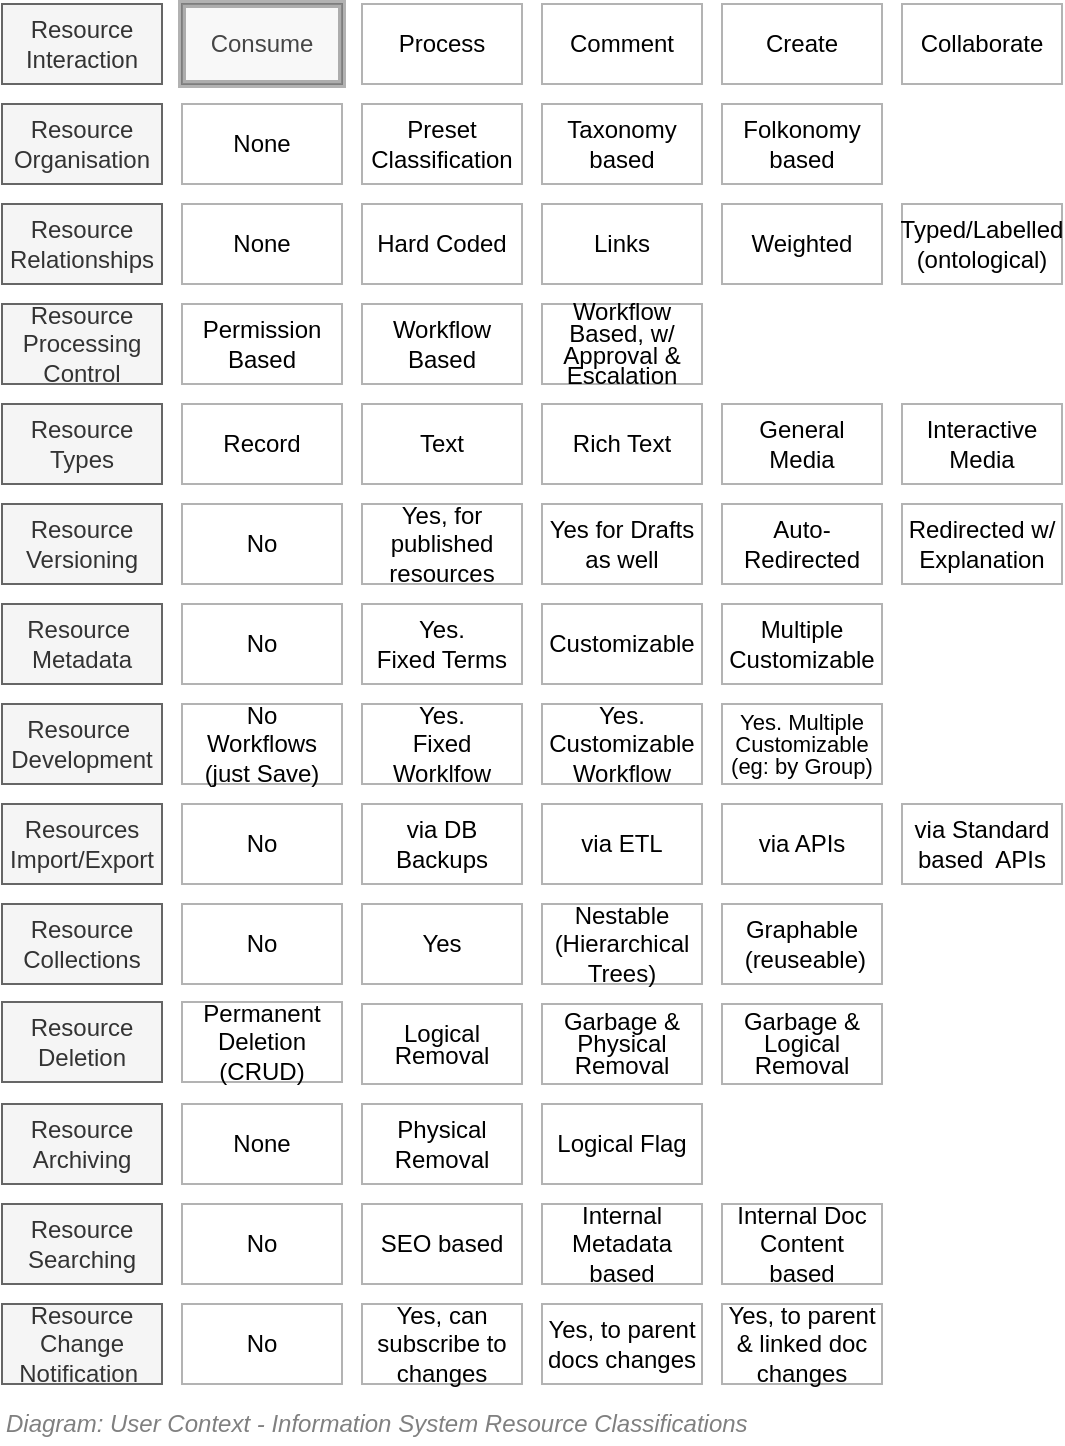 <mxfile compressed="false" version="20.3.0" type="device">
  <diagram id="2QMbMTIytGWuBn-0junR" name="User Context/Resource Classifications">
    <mxGraphModel dx="782" dy="549" grid="1" gridSize="10" guides="1" tooltips="1" connect="1" arrows="1" fold="1" page="1" pageScale="1" pageWidth="850" pageHeight="1100" math="0" shadow="0">
      <root>
        <mxCell id="gPSXmgNhfjr7eHuJ0MvQ-0" />
        <mxCell id="gPSXmgNhfjr7eHuJ0MvQ-1" parent="gPSXmgNhfjr7eHuJ0MvQ-0" />
        <mxCell id="gPSXmgNhfjr7eHuJ0MvQ-2" value="Resource&lt;br&gt;Interaction" style="rounded=0;whiteSpace=wrap;html=1;shadow=0;glass=0;comic=0;strokeColor=#666666;fillColor=#f5f5f5;fontSize=12;align=center;fontColor=#333333;" parent="gPSXmgNhfjr7eHuJ0MvQ-1" vertex="1">
          <mxGeometry x="120" y="200" width="80" height="40" as="geometry" />
        </mxCell>
        <mxCell id="gPSXmgNhfjr7eHuJ0MvQ-3" value="Consume" style="rounded=0;whiteSpace=wrap;html=1;shadow=0;glass=0;comic=0;strokeColor=#B3B3B3;fillColor=none;fontSize=12;align=center;" parent="gPSXmgNhfjr7eHuJ0MvQ-1" vertex="1">
          <mxGeometry x="210" y="200" width="80" height="40" as="geometry" />
        </mxCell>
        <mxCell id="gPSXmgNhfjr7eHuJ0MvQ-4" value="Comment" style="rounded=0;whiteSpace=wrap;html=1;shadow=0;glass=0;comic=0;strokeColor=#B3B3B3;fillColor=none;fontSize=12;align=center;" parent="gPSXmgNhfjr7eHuJ0MvQ-1" vertex="1">
          <mxGeometry x="390" y="200" width="80" height="40" as="geometry" />
        </mxCell>
        <mxCell id="gPSXmgNhfjr7eHuJ0MvQ-5" value="Collaborate" style="rounded=0;whiteSpace=wrap;html=1;shadow=0;glass=0;comic=0;strokeColor=#B3B3B3;fillColor=none;fontSize=12;align=center;" parent="gPSXmgNhfjr7eHuJ0MvQ-1" vertex="1">
          <mxGeometry x="570" y="200" width="80" height="40" as="geometry" />
        </mxCell>
        <mxCell id="gPSXmgNhfjr7eHuJ0MvQ-6" value="Create" style="rounded=0;whiteSpace=wrap;html=1;shadow=0;glass=0;comic=0;strokeColor=#B3B3B3;fillColor=none;fontSize=12;align=center;" parent="gPSXmgNhfjr7eHuJ0MvQ-1" vertex="1">
          <mxGeometry x="480" y="200" width="80" height="40" as="geometry" />
        </mxCell>
        <mxCell id="gPSXmgNhfjr7eHuJ0MvQ-7" value="Resource Types" style="rounded=0;whiteSpace=wrap;html=1;shadow=0;glass=0;comic=0;strokeColor=#666666;fillColor=#f5f5f5;fontSize=12;align=center;fontColor=#333333;" parent="gPSXmgNhfjr7eHuJ0MvQ-1" vertex="1">
          <mxGeometry x="120" y="400" width="80" height="40" as="geometry" />
        </mxCell>
        <mxCell id="gPSXmgNhfjr7eHuJ0MvQ-8" value="Resource&amp;nbsp;&lt;br style=&quot;font-size: 12px&quot;&gt;Development" style="rounded=0;whiteSpace=wrap;html=1;shadow=0;glass=0;comic=0;strokeColor=#666666;fillColor=#f5f5f5;fontSize=12;align=center;fontColor=#333333;" parent="gPSXmgNhfjr7eHuJ0MvQ-1" vertex="1">
          <mxGeometry x="120" y="550" width="80" height="40" as="geometry" />
        </mxCell>
        <mxCell id="gPSXmgNhfjr7eHuJ0MvQ-9" value="No&lt;br&gt;Workflows (just Save)" style="rounded=0;whiteSpace=wrap;html=1;shadow=0;glass=0;comic=0;strokeColor=#B3B3B3;fillColor=none;fontSize=12;align=center;" parent="gPSXmgNhfjr7eHuJ0MvQ-1" vertex="1">
          <mxGeometry x="210" y="550" width="80" height="40" as="geometry" />
        </mxCell>
        <mxCell id="gPSXmgNhfjr7eHuJ0MvQ-10" value="Yes.&lt;br style=&quot;font-size: 12px&quot;&gt;Fixed Worklfow" style="rounded=0;whiteSpace=wrap;html=1;shadow=0;glass=0;comic=0;strokeColor=#B3B3B3;fillColor=none;fontSize=12;align=center;" parent="gPSXmgNhfjr7eHuJ0MvQ-1" vertex="1">
          <mxGeometry x="300" y="550" width="80" height="40" as="geometry" />
        </mxCell>
        <mxCell id="gPSXmgNhfjr7eHuJ0MvQ-11" value="Yes.&lt;br&gt;Customizable Workflow" style="rounded=0;whiteSpace=wrap;html=1;shadow=0;glass=0;comic=0;strokeColor=#B3B3B3;fillColor=none;fontSize=12;align=center;" parent="gPSXmgNhfjr7eHuJ0MvQ-1" vertex="1">
          <mxGeometry x="390" y="550" width="80" height="40" as="geometry" />
        </mxCell>
        <mxCell id="gPSXmgNhfjr7eHuJ0MvQ-12" value="&lt;p style=&quot;line-height: 100% ; font-size: 11px&quot;&gt;Yes. Multiple&lt;br style=&quot;font-size: 12px&quot;&gt;Customizable (eg: by Group)&lt;/p&gt;" style="rounded=0;whiteSpace=wrap;html=1;shadow=0;glass=0;comic=0;strokeColor=#B3B3B3;fillColor=none;fontSize=12;align=center;" parent="gPSXmgNhfjr7eHuJ0MvQ-1" vertex="1">
          <mxGeometry x="480" y="550" width="80" height="40" as="geometry" />
        </mxCell>
        <mxCell id="gPSXmgNhfjr7eHuJ0MvQ-13" value="Resource&amp;nbsp;&lt;br style=&quot;font-size: 12px&quot;&gt;Metadata" style="rounded=0;whiteSpace=wrap;html=1;shadow=0;glass=0;comic=0;strokeColor=#666666;fillColor=#f5f5f5;fontSize=12;align=center;fontColor=#333333;" parent="gPSXmgNhfjr7eHuJ0MvQ-1" vertex="1">
          <mxGeometry x="120" y="500" width="80" height="40" as="geometry" />
        </mxCell>
        <mxCell id="gPSXmgNhfjr7eHuJ0MvQ-14" value="No" style="rounded=0;whiteSpace=wrap;html=1;shadow=0;glass=0;comic=0;strokeColor=#B3B3B3;fillColor=none;fontSize=12;align=center;" parent="gPSXmgNhfjr7eHuJ0MvQ-1" vertex="1">
          <mxGeometry x="210" y="500" width="80" height="40" as="geometry" />
        </mxCell>
        <mxCell id="gPSXmgNhfjr7eHuJ0MvQ-15" value="Yes.&lt;br style=&quot;font-size: 12px&quot;&gt;Fixed Terms" style="rounded=0;whiteSpace=wrap;html=1;shadow=0;glass=0;comic=0;strokeColor=#B3B3B3;fillColor=none;fontSize=12;align=center;" parent="gPSXmgNhfjr7eHuJ0MvQ-1" vertex="1">
          <mxGeometry x="300" y="500" width="80" height="40" as="geometry" />
        </mxCell>
        <mxCell id="gPSXmgNhfjr7eHuJ0MvQ-16" value="Customizable" style="rounded=0;whiteSpace=wrap;html=1;shadow=0;glass=0;comic=0;strokeColor=#B3B3B3;fillColor=none;fontSize=12;align=center;" parent="gPSXmgNhfjr7eHuJ0MvQ-1" vertex="1">
          <mxGeometry x="390" y="500" width="80" height="40" as="geometry" />
        </mxCell>
        <mxCell id="gPSXmgNhfjr7eHuJ0MvQ-17" value="Multiple&lt;br style=&quot;font-size: 12px;&quot;&gt;Customizable" style="rounded=0;whiteSpace=wrap;html=1;shadow=0;glass=0;comic=0;strokeColor=#B3B3B3;fillColor=none;fontSize=12;align=center;" parent="gPSXmgNhfjr7eHuJ0MvQ-1" vertex="1">
          <mxGeometry x="480" y="500" width="80" height="40" as="geometry" />
        </mxCell>
        <mxCell id="gPSXmgNhfjr7eHuJ0MvQ-18" value="No" style="rounded=0;whiteSpace=wrap;html=1;shadow=0;glass=0;comic=0;strokeColor=#B3B3B3;fillColor=none;fontSize=12;align=center;" parent="gPSXmgNhfjr7eHuJ0MvQ-1" vertex="1">
          <mxGeometry x="210" y="450" width="80" height="40" as="geometry" />
        </mxCell>
        <mxCell id="gPSXmgNhfjr7eHuJ0MvQ-19" value="Resource Versioning" style="rounded=0;whiteSpace=wrap;html=1;shadow=0;glass=0;comic=0;strokeColor=#666666;fillColor=#f5f5f5;fontSize=12;align=center;fontColor=#333333;" parent="gPSXmgNhfjr7eHuJ0MvQ-1" vertex="1">
          <mxGeometry x="120" y="450" width="80" height="40" as="geometry" />
        </mxCell>
        <mxCell id="gPSXmgNhfjr7eHuJ0MvQ-20" value="Yes, for published resources" style="rounded=0;whiteSpace=wrap;html=1;shadow=0;glass=0;comic=0;strokeColor=#B3B3B3;fillColor=none;fontSize=12;align=center;" parent="gPSXmgNhfjr7eHuJ0MvQ-1" vertex="1">
          <mxGeometry x="300" y="450" width="80" height="40" as="geometry" />
        </mxCell>
        <mxCell id="gPSXmgNhfjr7eHuJ0MvQ-21" value="Redirected w/ Explanation" style="rounded=0;whiteSpace=wrap;html=1;shadow=0;glass=0;comic=0;strokeColor=#B3B3B3;fillColor=none;fontSize=12;align=center;" parent="gPSXmgNhfjr7eHuJ0MvQ-1" vertex="1">
          <mxGeometry x="570" y="450" width="80" height="40" as="geometry" />
        </mxCell>
        <mxCell id="gPSXmgNhfjr7eHuJ0MvQ-22" value="Record" style="rounded=0;whiteSpace=wrap;html=1;shadow=0;glass=0;comic=0;strokeColor=#B3B3B3;fillColor=none;fontSize=12;align=center;" parent="gPSXmgNhfjr7eHuJ0MvQ-1" vertex="1">
          <mxGeometry x="210" y="400" width="80" height="40" as="geometry" />
        </mxCell>
        <mxCell id="gPSXmgNhfjr7eHuJ0MvQ-23" value="Resource Processing Control" style="rounded=0;whiteSpace=wrap;html=1;shadow=0;glass=0;comic=0;strokeColor=#666666;fillColor=#f5f5f5;fontSize=12;align=center;fontColor=#333333;" parent="gPSXmgNhfjr7eHuJ0MvQ-1" vertex="1">
          <mxGeometry x="120" y="350" width="80" height="40" as="geometry" />
        </mxCell>
        <mxCell id="gPSXmgNhfjr7eHuJ0MvQ-24" value="Permission Based" style="rounded=0;whiteSpace=wrap;html=1;shadow=0;glass=0;comic=0;strokeColor=#B3B3B3;fillColor=none;fontSize=12;align=center;" parent="gPSXmgNhfjr7eHuJ0MvQ-1" vertex="1">
          <mxGeometry x="210" y="350" width="80" height="40" as="geometry" />
        </mxCell>
        <mxCell id="gPSXmgNhfjr7eHuJ0MvQ-25" value="Workflow Based" style="rounded=0;whiteSpace=wrap;html=1;shadow=0;glass=0;comic=0;strokeColor=#B3B3B3;fillColor=none;fontSize=12;align=center;" parent="gPSXmgNhfjr7eHuJ0MvQ-1" vertex="1">
          <mxGeometry x="300" y="350" width="80" height="40" as="geometry" />
        </mxCell>
        <mxCell id="gPSXmgNhfjr7eHuJ0MvQ-26" value="&lt;p style=&quot;line-height: 90%&quot;&gt;Workflow Based, w/ Approval &amp;amp; Escalation&lt;/p&gt;" style="rounded=0;whiteSpace=wrap;html=1;shadow=0;glass=0;comic=0;strokeColor=#B3B3B3;fillColor=none;fontSize=12;align=center;" parent="gPSXmgNhfjr7eHuJ0MvQ-1" vertex="1">
          <mxGeometry x="390" y="350" width="80" height="40" as="geometry" />
        </mxCell>
        <mxCell id="gPSXmgNhfjr7eHuJ0MvQ-27" value="Resource Deletion" style="rounded=0;whiteSpace=wrap;html=1;shadow=0;glass=0;comic=0;strokeColor=#666666;fillColor=#f5f5f5;fontSize=12;align=center;fontColor=#333333;" parent="gPSXmgNhfjr7eHuJ0MvQ-1" vertex="1">
          <mxGeometry x="120" y="699" width="80" height="40" as="geometry" />
        </mxCell>
        <mxCell id="gPSXmgNhfjr7eHuJ0MvQ-28" value="Permanent Deletion (CRUD)" style="rounded=0;whiteSpace=wrap;html=1;shadow=0;glass=0;comic=0;strokeColor=#B3B3B3;fillColor=none;fontSize=12;align=center;" parent="gPSXmgNhfjr7eHuJ0MvQ-1" vertex="1">
          <mxGeometry x="210" y="699" width="80" height="40" as="geometry" />
        </mxCell>
        <mxCell id="gPSXmgNhfjr7eHuJ0MvQ-31" value="Resources&lt;br&gt;Import/Export &lt;br&gt;" style="rounded=0;whiteSpace=wrap;html=1;shadow=0;glass=0;comic=0;strokeColor=#666666;fillColor=#f5f5f5;fontSize=12;align=center;fontColor=#333333;" parent="gPSXmgNhfjr7eHuJ0MvQ-1" vertex="1">
          <mxGeometry x="120" y="600" width="80" height="40" as="geometry" />
        </mxCell>
        <mxCell id="gPSXmgNhfjr7eHuJ0MvQ-32" value="No" style="rounded=0;whiteSpace=wrap;html=1;shadow=0;glass=0;comic=0;strokeColor=#B3B3B3;fillColor=none;fontSize=12;align=center;" parent="gPSXmgNhfjr7eHuJ0MvQ-1" vertex="1">
          <mxGeometry x="210" y="600" width="80" height="40" as="geometry" />
        </mxCell>
        <mxCell id="gPSXmgNhfjr7eHuJ0MvQ-33" value="via ETL" style="rounded=0;whiteSpace=wrap;html=1;shadow=0;glass=0;comic=0;strokeColor=#B3B3B3;fillColor=none;fontSize=12;align=center;" parent="gPSXmgNhfjr7eHuJ0MvQ-1" vertex="1">
          <mxGeometry x="390" y="600" width="80" height="40" as="geometry" />
        </mxCell>
        <mxCell id="gPSXmgNhfjr7eHuJ0MvQ-34" value="via DB Backups" style="rounded=0;whiteSpace=wrap;html=1;shadow=0;glass=0;comic=0;strokeColor=#B3B3B3;fillColor=none;fontSize=12;align=center;" parent="gPSXmgNhfjr7eHuJ0MvQ-1" vertex="1">
          <mxGeometry x="300" y="600" width="80" height="40" as="geometry" />
        </mxCell>
        <mxCell id="gPSXmgNhfjr7eHuJ0MvQ-35" value="via APIs" style="rounded=0;whiteSpace=wrap;html=1;shadow=0;glass=0;comic=0;strokeColor=#B3B3B3;fillColor=none;fontSize=12;align=center;" parent="gPSXmgNhfjr7eHuJ0MvQ-1" vertex="1">
          <mxGeometry x="480" y="600" width="80" height="40" as="geometry" />
        </mxCell>
        <mxCell id="gPSXmgNhfjr7eHuJ0MvQ-36" value="via Standard based&amp;nbsp; APIs" style="rounded=0;whiteSpace=wrap;html=1;shadow=0;glass=0;comic=0;strokeColor=#B3B3B3;fillColor=none;fontSize=12;align=center;" parent="gPSXmgNhfjr7eHuJ0MvQ-1" vertex="1">
          <mxGeometry x="570" y="600" width="80" height="40" as="geometry" />
        </mxCell>
        <mxCell id="gPSXmgNhfjr7eHuJ0MvQ-37" value="Resource Collections" style="rounded=0;whiteSpace=wrap;html=1;shadow=0;glass=0;comic=0;strokeColor=#666666;fillColor=#f5f5f5;fontSize=12;align=center;fontColor=#333333;" parent="gPSXmgNhfjr7eHuJ0MvQ-1" vertex="1">
          <mxGeometry x="120" y="650" width="80" height="40" as="geometry" />
        </mxCell>
        <mxCell id="gPSXmgNhfjr7eHuJ0MvQ-38" value="No" style="rounded=0;whiteSpace=wrap;html=1;shadow=0;glass=0;comic=0;strokeColor=#B3B3B3;fillColor=none;fontSize=12;align=center;" parent="gPSXmgNhfjr7eHuJ0MvQ-1" vertex="1">
          <mxGeometry x="210" y="650" width="80" height="40" as="geometry" />
        </mxCell>
        <mxCell id="gPSXmgNhfjr7eHuJ0MvQ-39" value="Yes" style="rounded=0;whiteSpace=wrap;html=1;shadow=0;glass=0;comic=0;strokeColor=#B3B3B3;fillColor=none;fontSize=12;align=center;" parent="gPSXmgNhfjr7eHuJ0MvQ-1" vertex="1">
          <mxGeometry x="300" y="650" width="80" height="40" as="geometry" />
        </mxCell>
        <mxCell id="gPSXmgNhfjr7eHuJ0MvQ-40" value="Nestable (Hierarchical Trees)" style="rounded=0;whiteSpace=wrap;html=1;shadow=0;glass=0;comic=0;strokeColor=#B3B3B3;fillColor=none;fontSize=12;align=center;" parent="gPSXmgNhfjr7eHuJ0MvQ-1" vertex="1">
          <mxGeometry x="390" y="650" width="80" height="40" as="geometry" />
        </mxCell>
        <mxCell id="gPSXmgNhfjr7eHuJ0MvQ-41" value="Graphable&lt;br&gt;&amp;nbsp;(reuseable)" style="rounded=0;whiteSpace=wrap;html=1;shadow=0;glass=0;comic=0;strokeColor=#B3B3B3;fillColor=none;fontSize=12;align=center;" parent="gPSXmgNhfjr7eHuJ0MvQ-1" vertex="1">
          <mxGeometry x="480" y="650" width="80" height="40" as="geometry" />
        </mxCell>
        <mxCell id="gPSXmgNhfjr7eHuJ0MvQ-42" value="Resource Searching" style="rounded=0;whiteSpace=wrap;html=1;shadow=0;glass=0;comic=0;strokeColor=#666666;fillColor=#f5f5f5;fontSize=12;align=center;fontColor=#333333;" parent="gPSXmgNhfjr7eHuJ0MvQ-1" vertex="1">
          <mxGeometry x="120" y="800" width="80" height="40" as="geometry" />
        </mxCell>
        <mxCell id="gPSXmgNhfjr7eHuJ0MvQ-43" value="No" style="rounded=0;whiteSpace=wrap;html=1;shadow=0;glass=0;comic=0;strokeColor=#B3B3B3;fillColor=none;fontSize=12;align=center;" parent="gPSXmgNhfjr7eHuJ0MvQ-1" vertex="1">
          <mxGeometry x="210" y="850" width="80" height="40" as="geometry" />
        </mxCell>
        <mxCell id="gPSXmgNhfjr7eHuJ0MvQ-44" value="SEO based" style="rounded=0;whiteSpace=wrap;html=1;shadow=0;glass=0;comic=0;strokeColor=#B3B3B3;fillColor=none;fontSize=12;align=center;" parent="gPSXmgNhfjr7eHuJ0MvQ-1" vertex="1">
          <mxGeometry x="300" y="800" width="80" height="40" as="geometry" />
        </mxCell>
        <mxCell id="gPSXmgNhfjr7eHuJ0MvQ-45" value="Internal&lt;br&gt;Metadata based" style="rounded=0;whiteSpace=wrap;html=1;shadow=0;glass=0;comic=0;strokeColor=#B3B3B3;fillColor=none;fontSize=12;align=center;" parent="gPSXmgNhfjr7eHuJ0MvQ-1" vertex="1">
          <mxGeometry x="390" y="800" width="80" height="40" as="geometry" />
        </mxCell>
        <mxCell id="gPSXmgNhfjr7eHuJ0MvQ-46" value="Internal Doc Content based" style="rounded=0;whiteSpace=wrap;html=1;shadow=0;glass=0;comic=0;strokeColor=#B3B3B3;fillColor=none;fontSize=12;align=center;" parent="gPSXmgNhfjr7eHuJ0MvQ-1" vertex="1">
          <mxGeometry x="480" y="800" width="80" height="40" as="geometry" />
        </mxCell>
        <mxCell id="gPSXmgNhfjr7eHuJ0MvQ-47" value="Resource&lt;br&gt;Change Notification&amp;nbsp;" style="rounded=0;whiteSpace=wrap;html=1;shadow=0;glass=0;comic=0;strokeColor=#666666;fillColor=#f5f5f5;fontSize=12;align=center;fontColor=#333333;" parent="gPSXmgNhfjr7eHuJ0MvQ-1" vertex="1">
          <mxGeometry x="120" y="850" width="80" height="40" as="geometry" />
        </mxCell>
        <mxCell id="gPSXmgNhfjr7eHuJ0MvQ-48" value="No" style="rounded=0;whiteSpace=wrap;html=1;shadow=0;glass=0;comic=0;strokeColor=#B3B3B3;fillColor=none;fontSize=12;align=center;" parent="gPSXmgNhfjr7eHuJ0MvQ-1" vertex="1">
          <mxGeometry x="210" y="800" width="80" height="40" as="geometry" />
        </mxCell>
        <mxCell id="gPSXmgNhfjr7eHuJ0MvQ-49" value="Yes, can subscribe to changes" style="rounded=0;whiteSpace=wrap;html=1;shadow=0;glass=0;comic=0;strokeColor=#B3B3B3;fillColor=none;fontSize=12;align=center;" parent="gPSXmgNhfjr7eHuJ0MvQ-1" vertex="1">
          <mxGeometry x="300" y="850" width="80" height="40" as="geometry" />
        </mxCell>
        <mxCell id="gPSXmgNhfjr7eHuJ0MvQ-50" value="Yes, to parent &amp;amp; linked doc changes" style="rounded=0;whiteSpace=wrap;html=1;shadow=0;glass=0;comic=0;strokeColor=#B3B3B3;fillColor=none;fontSize=12;align=center;" parent="gPSXmgNhfjr7eHuJ0MvQ-1" vertex="1">
          <mxGeometry x="480" y="850" width="80" height="40" as="geometry" />
        </mxCell>
        <mxCell id="gPSXmgNhfjr7eHuJ0MvQ-51" value="Yes, to parent docs changes" style="rounded=0;whiteSpace=wrap;html=1;shadow=0;glass=0;comic=0;strokeColor=#B3B3B3;fillColor=none;fontSize=12;align=center;" parent="gPSXmgNhfjr7eHuJ0MvQ-1" vertex="1">
          <mxGeometry x="390" y="850" width="80" height="40" as="geometry" />
        </mxCell>
        <mxCell id="gPSXmgNhfjr7eHuJ0MvQ-52" value="Process" style="rounded=0;whiteSpace=wrap;html=1;shadow=0;glass=0;comic=0;strokeColor=#B3B3B3;fillColor=none;fontSize=12;align=center;" parent="gPSXmgNhfjr7eHuJ0MvQ-1" vertex="1">
          <mxGeometry x="300" y="200" width="80" height="40" as="geometry" />
        </mxCell>
        <mxCell id="gPSXmgNhfjr7eHuJ0MvQ-53" value="Resource Organisation" style="rounded=0;whiteSpace=wrap;html=1;shadow=0;glass=0;comic=0;strokeColor=#666666;fillColor=#f5f5f5;fontSize=12;align=center;fontColor=#333333;" parent="gPSXmgNhfjr7eHuJ0MvQ-1" vertex="1">
          <mxGeometry x="120" y="250" width="80" height="40" as="geometry" />
        </mxCell>
        <mxCell id="gPSXmgNhfjr7eHuJ0MvQ-54" value="None" style="rounded=0;whiteSpace=wrap;html=1;shadow=0;glass=0;comic=0;strokeColor=#B3B3B3;fillColor=none;fontSize=12;align=center;" parent="gPSXmgNhfjr7eHuJ0MvQ-1" vertex="1">
          <mxGeometry x="210" y="250" width="80" height="40" as="geometry" />
        </mxCell>
        <mxCell id="gPSXmgNhfjr7eHuJ0MvQ-55" value="Taxonomy based" style="rounded=0;whiteSpace=wrap;html=1;shadow=0;glass=0;comic=0;strokeColor=#B3B3B3;fillColor=none;fontSize=12;align=center;" parent="gPSXmgNhfjr7eHuJ0MvQ-1" vertex="1">
          <mxGeometry x="390" y="250" width="80" height="40" as="geometry" />
        </mxCell>
        <mxCell id="gPSXmgNhfjr7eHuJ0MvQ-57" value="Folkonomy based" style="rounded=0;whiteSpace=wrap;html=1;shadow=0;glass=0;comic=0;strokeColor=#B3B3B3;fillColor=none;fontSize=12;align=center;" parent="gPSXmgNhfjr7eHuJ0MvQ-1" vertex="1">
          <mxGeometry x="480" y="250" width="80" height="40" as="geometry" />
        </mxCell>
        <mxCell id="gPSXmgNhfjr7eHuJ0MvQ-58" value="Preset Classification" style="rounded=0;whiteSpace=wrap;html=1;shadow=0;glass=0;comic=0;strokeColor=#B3B3B3;fillColor=none;fontSize=12;align=center;" parent="gPSXmgNhfjr7eHuJ0MvQ-1" vertex="1">
          <mxGeometry x="300" y="250" width="80" height="40" as="geometry" />
        </mxCell>
        <mxCell id="cUf6KAZf7SIh75PGXc1E-0" value="Resource Relationships" style="rounded=0;whiteSpace=wrap;html=1;shadow=0;glass=0;comic=0;strokeColor=#666666;fillColor=#f5f5f5;fontSize=12;align=center;fontColor=#333333;" parent="gPSXmgNhfjr7eHuJ0MvQ-1" vertex="1">
          <mxGeometry x="120" y="300" width="80" height="40" as="geometry" />
        </mxCell>
        <mxCell id="cUf6KAZf7SIh75PGXc1E-1" value="None" style="rounded=0;whiteSpace=wrap;html=1;shadow=0;glass=0;comic=0;strokeColor=#B3B3B3;fillColor=none;fontSize=12;align=center;" parent="gPSXmgNhfjr7eHuJ0MvQ-1" vertex="1">
          <mxGeometry x="210" y="300" width="80" height="40" as="geometry" />
        </mxCell>
        <mxCell id="cUf6KAZf7SIh75PGXc1E-2" value="Hard Coded" style="rounded=0;whiteSpace=wrap;html=1;shadow=0;glass=0;comic=0;strokeColor=#B3B3B3;fillColor=none;fontSize=12;align=center;" parent="gPSXmgNhfjr7eHuJ0MvQ-1" vertex="1">
          <mxGeometry x="300" y="300" width="80" height="40" as="geometry" />
        </mxCell>
        <mxCell id="cUf6KAZf7SIh75PGXc1E-3" value="Links" style="rounded=0;whiteSpace=wrap;html=1;shadow=0;glass=0;comic=0;strokeColor=#B3B3B3;fillColor=none;fontSize=12;align=center;" parent="gPSXmgNhfjr7eHuJ0MvQ-1" vertex="1">
          <mxGeometry x="390" y="300" width="80" height="40" as="geometry" />
        </mxCell>
        <mxCell id="cUf6KAZf7SIh75PGXc1E-4" value="Weighted" style="rounded=0;whiteSpace=wrap;html=1;shadow=0;glass=0;comic=0;strokeColor=#B3B3B3;fillColor=none;fontSize=12;align=center;" parent="gPSXmgNhfjr7eHuJ0MvQ-1" vertex="1">
          <mxGeometry x="480" y="300" width="80" height="40" as="geometry" />
        </mxCell>
        <mxCell id="cUf6KAZf7SIh75PGXc1E-5" value="Typed/Labelled&lt;br&gt;(ontological)" style="rounded=0;whiteSpace=wrap;html=1;shadow=0;glass=0;comic=0;strokeColor=#B3B3B3;fillColor=none;fontSize=12;align=center;" parent="gPSXmgNhfjr7eHuJ0MvQ-1" vertex="1">
          <mxGeometry x="570" y="300" width="80" height="40" as="geometry" />
        </mxCell>
        <mxCell id="cUf6KAZf7SIh75PGXc1E-7" value="Rich Text" style="rounded=0;whiteSpace=wrap;html=1;shadow=0;glass=0;comic=0;strokeColor=#B3B3B3;fillColor=none;fontSize=12;align=center;" parent="gPSXmgNhfjr7eHuJ0MvQ-1" vertex="1">
          <mxGeometry x="390" y="400" width="80" height="40" as="geometry" />
        </mxCell>
        <mxCell id="cUf6KAZf7SIh75PGXc1E-8" value="Text" style="rounded=0;whiteSpace=wrap;html=1;shadow=0;glass=0;comic=0;strokeColor=#B3B3B3;fillColor=none;fontSize=12;align=center;" parent="gPSXmgNhfjr7eHuJ0MvQ-1" vertex="1">
          <mxGeometry x="300" y="400" width="80" height="40" as="geometry" />
        </mxCell>
        <mxCell id="cUf6KAZf7SIh75PGXc1E-11" value="Interactive Media" style="rounded=0;whiteSpace=wrap;html=1;shadow=0;glass=0;comic=0;strokeColor=#B3B3B3;fillColor=none;fontSize=12;align=center;" parent="gPSXmgNhfjr7eHuJ0MvQ-1" vertex="1">
          <mxGeometry x="570" y="400" width="80" height="40" as="geometry" />
        </mxCell>
        <mxCell id="cUf6KAZf7SIh75PGXc1E-12" value="General Media" style="rounded=0;whiteSpace=wrap;html=1;shadow=0;glass=0;comic=0;strokeColor=#B3B3B3;fillColor=none;fontSize=12;align=center;" parent="gPSXmgNhfjr7eHuJ0MvQ-1" vertex="1">
          <mxGeometry x="480" y="400" width="80" height="40" as="geometry" />
        </mxCell>
        <mxCell id="cUf6KAZf7SIh75PGXc1E-13" value="Auto-Redirected" style="rounded=0;whiteSpace=wrap;html=1;shadow=0;glass=0;comic=0;strokeColor=#B3B3B3;fillColor=none;fontSize=12;align=center;" parent="gPSXmgNhfjr7eHuJ0MvQ-1" vertex="1">
          <mxGeometry x="480" y="450" width="80" height="40" as="geometry" />
        </mxCell>
        <mxCell id="cUf6KAZf7SIh75PGXc1E-14" value="Yes for Drafts as well" style="rounded=0;whiteSpace=wrap;html=1;shadow=0;glass=0;comic=0;strokeColor=#B3B3B3;fillColor=none;fontSize=12;align=center;" parent="gPSXmgNhfjr7eHuJ0MvQ-1" vertex="1">
          <mxGeometry x="390" y="450" width="80" height="40" as="geometry" />
        </mxCell>
        <mxCell id="WAHeDtmnnwMSgZv8YAXB-14" value="&lt;p style=&quot;line-height: 90%&quot;&gt;Logical Removal&lt;/p&gt;" style="rounded=0;whiteSpace=wrap;html=1;shadow=0;glass=0;comic=0;strokeColor=#B3B3B3;fillColor=none;fontSize=12;align=center;" parent="gPSXmgNhfjr7eHuJ0MvQ-1" vertex="1">
          <mxGeometry x="300" y="700" width="80" height="40" as="geometry" />
        </mxCell>
        <mxCell id="WAHeDtmnnwMSgZv8YAXB-15" value="&lt;p style=&quot;line-height: 90%&quot;&gt;Garbage &amp;amp; Logical Removal&lt;/p&gt;" style="rounded=0;whiteSpace=wrap;html=1;shadow=0;glass=0;comic=0;strokeColor=#B3B3B3;fillColor=none;fontSize=12;align=center;" parent="gPSXmgNhfjr7eHuJ0MvQ-1" vertex="1">
          <mxGeometry x="480" y="700" width="80" height="40" as="geometry" />
        </mxCell>
        <mxCell id="WAHeDtmnnwMSgZv8YAXB-16" value="&lt;p style=&quot;line-height: 90%&quot;&gt;Garbage &amp;amp; Physical Removal&lt;/p&gt;" style="rounded=0;whiteSpace=wrap;html=1;shadow=0;glass=0;comic=0;strokeColor=#B3B3B3;fillColor=none;fontSize=12;align=center;" parent="gPSXmgNhfjr7eHuJ0MvQ-1" vertex="1">
          <mxGeometry x="390" y="700" width="80" height="40" as="geometry" />
        </mxCell>
        <mxCell id="eLKvRL_CaH1CShk-Nnx2-8" value="Resource Archiving" style="rounded=0;whiteSpace=wrap;html=1;shadow=0;glass=0;comic=0;strokeColor=#666666;fillColor=#f5f5f5;fontSize=12;align=center;fontColor=#333333;" parent="gPSXmgNhfjr7eHuJ0MvQ-1" vertex="1">
          <mxGeometry x="120" y="750" width="80" height="40" as="geometry" />
        </mxCell>
        <mxCell id="eLKvRL_CaH1CShk-Nnx2-9" value="None" style="rounded=0;whiteSpace=wrap;html=1;shadow=0;glass=0;comic=0;strokeColor=#B3B3B3;fillColor=none;fontSize=12;align=center;" parent="gPSXmgNhfjr7eHuJ0MvQ-1" vertex="1">
          <mxGeometry x="210" y="750" width="80" height="40" as="geometry" />
        </mxCell>
        <mxCell id="eLKvRL_CaH1CShk-Nnx2-10" value="Physical Removal" style="rounded=0;whiteSpace=wrap;html=1;shadow=0;glass=0;comic=0;strokeColor=#B3B3B3;fillColor=none;fontSize=12;align=center;" parent="gPSXmgNhfjr7eHuJ0MvQ-1" vertex="1">
          <mxGeometry x="300" y="750" width="80" height="40" as="geometry" />
        </mxCell>
        <mxCell id="eLKvRL_CaH1CShk-Nnx2-11" value="Logical Flag" style="rounded=0;whiteSpace=wrap;html=1;shadow=0;glass=0;comic=0;strokeColor=#B3B3B3;fillColor=none;fontSize=12;align=center;" parent="gPSXmgNhfjr7eHuJ0MvQ-1" vertex="1">
          <mxGeometry x="390" y="750" width="80" height="40" as="geometry" />
        </mxCell>
        <mxCell id="eLKvRL_CaH1CShk-Nnx2-1" value="Forbidden" parent="gPSXmgNhfjr7eHuJ0MvQ-0" />
        <mxCell id="eLKvRL_CaH1CShk-Nnx2-3" value="" style="shape=image;html=1;verticalAlign=top;verticalLabelPosition=bottom;labelBackgroundColor=#ffffff;imageAspect=0;aspect=fixed;image=https://cdn4.iconfinder.com/data/icons/feather/24/x-128.png;opacity=30;" parent="eLKvRL_CaH1CShk-Nnx2-1" vertex="1">
          <mxGeometry x="320" y="600.67" width="40" height="40" as="geometry" />
        </mxCell>
        <mxCell id="eLKvRL_CaH1CShk-Nnx2-4" value="" style="shape=image;html=1;verticalAlign=top;verticalLabelPosition=bottom;labelBackgroundColor=#ffffff;imageAspect=0;aspect=fixed;image=https://cdn4.iconfinder.com/data/icons/feather/24/x-128.png;opacity=30;" parent="eLKvRL_CaH1CShk-Nnx2-1" vertex="1">
          <mxGeometry x="410" y="600.67" width="40" height="40" as="geometry" />
        </mxCell>
        <mxCell id="eLKvRL_CaH1CShk-Nnx2-5" value="" style="shape=image;html=1;verticalAlign=top;verticalLabelPosition=bottom;labelBackgroundColor=#ffffff;imageAspect=0;aspect=fixed;image=https://cdn4.iconfinder.com/data/icons/feather/24/x-128.png;opacity=30;" parent="eLKvRL_CaH1CShk-Nnx2-1" vertex="1">
          <mxGeometry x="220" y="600.67" width="40" height="40" as="geometry" />
        </mxCell>
        <mxCell id="eLKvRL_CaH1CShk-Nnx2-6" value="" style="shape=image;html=1;verticalAlign=top;verticalLabelPosition=bottom;labelBackgroundColor=#ffffff;imageAspect=0;aspect=fixed;image=https://cdn4.iconfinder.com/data/icons/feather/24/x-128.png;opacity=30;" parent="eLKvRL_CaH1CShk-Nnx2-1" vertex="1">
          <mxGeometry x="230" y="700.67" width="40" height="40" as="geometry" />
        </mxCell>
        <mxCell id="eLKvRL_CaH1CShk-Nnx2-7" value="" style="shape=image;html=1;verticalAlign=top;verticalLabelPosition=bottom;labelBackgroundColor=#ffffff;imageAspect=0;aspect=fixed;image=https://cdn4.iconfinder.com/data/icons/feather/24/x-128.png;opacity=30;" parent="eLKvRL_CaH1CShk-Nnx2-1" vertex="1">
          <mxGeometry x="410" y="700.67" width="40" height="40" as="geometry" />
        </mxCell>
        <mxCell id="eLKvRL_CaH1CShk-Nnx2-12" value="" style="shape=image;html=1;verticalAlign=top;verticalLabelPosition=bottom;labelBackgroundColor=#ffffff;imageAspect=0;aspect=fixed;image=https://cdn4.iconfinder.com/data/icons/feather/24/x-128.png;opacity=30;" parent="eLKvRL_CaH1CShk-Nnx2-1" vertex="1">
          <mxGeometry x="230" y="750.67" width="40" height="40" as="geometry" />
        </mxCell>
        <mxCell id="eLKvRL_CaH1CShk-Nnx2-13" value="" style="shape=image;html=1;verticalAlign=top;verticalLabelPosition=bottom;labelBackgroundColor=#ffffff;imageAspect=0;aspect=fixed;image=https://cdn4.iconfinder.com/data/icons/feather/24/x-128.png;opacity=30;" parent="eLKvRL_CaH1CShk-Nnx2-1" vertex="1">
          <mxGeometry x="320" y="750.67" width="40" height="40" as="geometry" />
        </mxCell>
        <mxCell id="yupvRjYFitrx8OEjrbw8-0" value="Title/Diagram" parent="gPSXmgNhfjr7eHuJ0MvQ-0" />
        <mxCell id="yupvRjYFitrx8OEjrbw8-2" value="&lt;font style=&quot;font-size: 12px ; font-weight: normal&quot;&gt;&lt;i&gt;Diagram: User Context - Information System Resource Classifications&lt;/i&gt;&lt;/font&gt;" style="text;strokeColor=none;fillColor=none;html=1;fontSize=10;fontStyle=1;verticalAlign=middle;align=left;shadow=0;glass=0;comic=0;opacity=30;fontColor=#808080;" parent="yupvRjYFitrx8OEjrbw8-0" vertex="1">
          <mxGeometry x="120" y="900" width="520" height="20" as="geometry" />
        </mxCell>
        <mxCell id="yupvRjYFitrx8OEjrbw8-1" value="Notes" parent="gPSXmgNhfjr7eHuJ0MvQ-0" visible="0" />
        <mxCell id="tQskbIxG9eLnA6Ijl7pn-0" value="Resource can be defined under a single classifier, or be classified via the application of one or more tags from a formal set of tags (Taxonomy), or an informal adhoc user created set (Folksonomy). Links &lt;i&gt;between&lt;/i&gt; Resources may be classified using another set of tags -- an Ontology set (&lt;i&gt;&#39;Previous&#39;, &#39;Next&#39;, &#39;Supporting&#39;, &#39;Related&#39;&lt;/i&gt;, etc.)." style="shape=note;whiteSpace=wrap;html=1;size=14;verticalAlign=top;align=left;spacingTop=-6;fillColor=none;spacingRight=16;" parent="yupvRjYFitrx8OEjrbw8-1" vertex="1">
          <mxGeometry x="120" y="120.0" width="530" height="70" as="geometry" />
        </mxCell>
        <mxCell id="WAHeDtmnnwMSgZv8YAXB-0" value="Overlay" parent="gPSXmgNhfjr7eHuJ0MvQ-0" />
        <mxCell id="WAHeDtmnnwMSgZv8YAXB-12" value="" style="rounded=0;whiteSpace=wrap;html=1;shadow=0;glass=0;comic=0;strokeColor=#000000;fillColor=#E6E6E6;fontSize=10;align=center;strokeWidth=4;opacity=30;" parent="WAHeDtmnnwMSgZv8YAXB-0" vertex="1">
          <mxGeometry x="210" y="200" width="80" height="40" as="geometry" />
        </mxCell>
      </root>
    </mxGraphModel>
  </diagram>
</mxfile>
